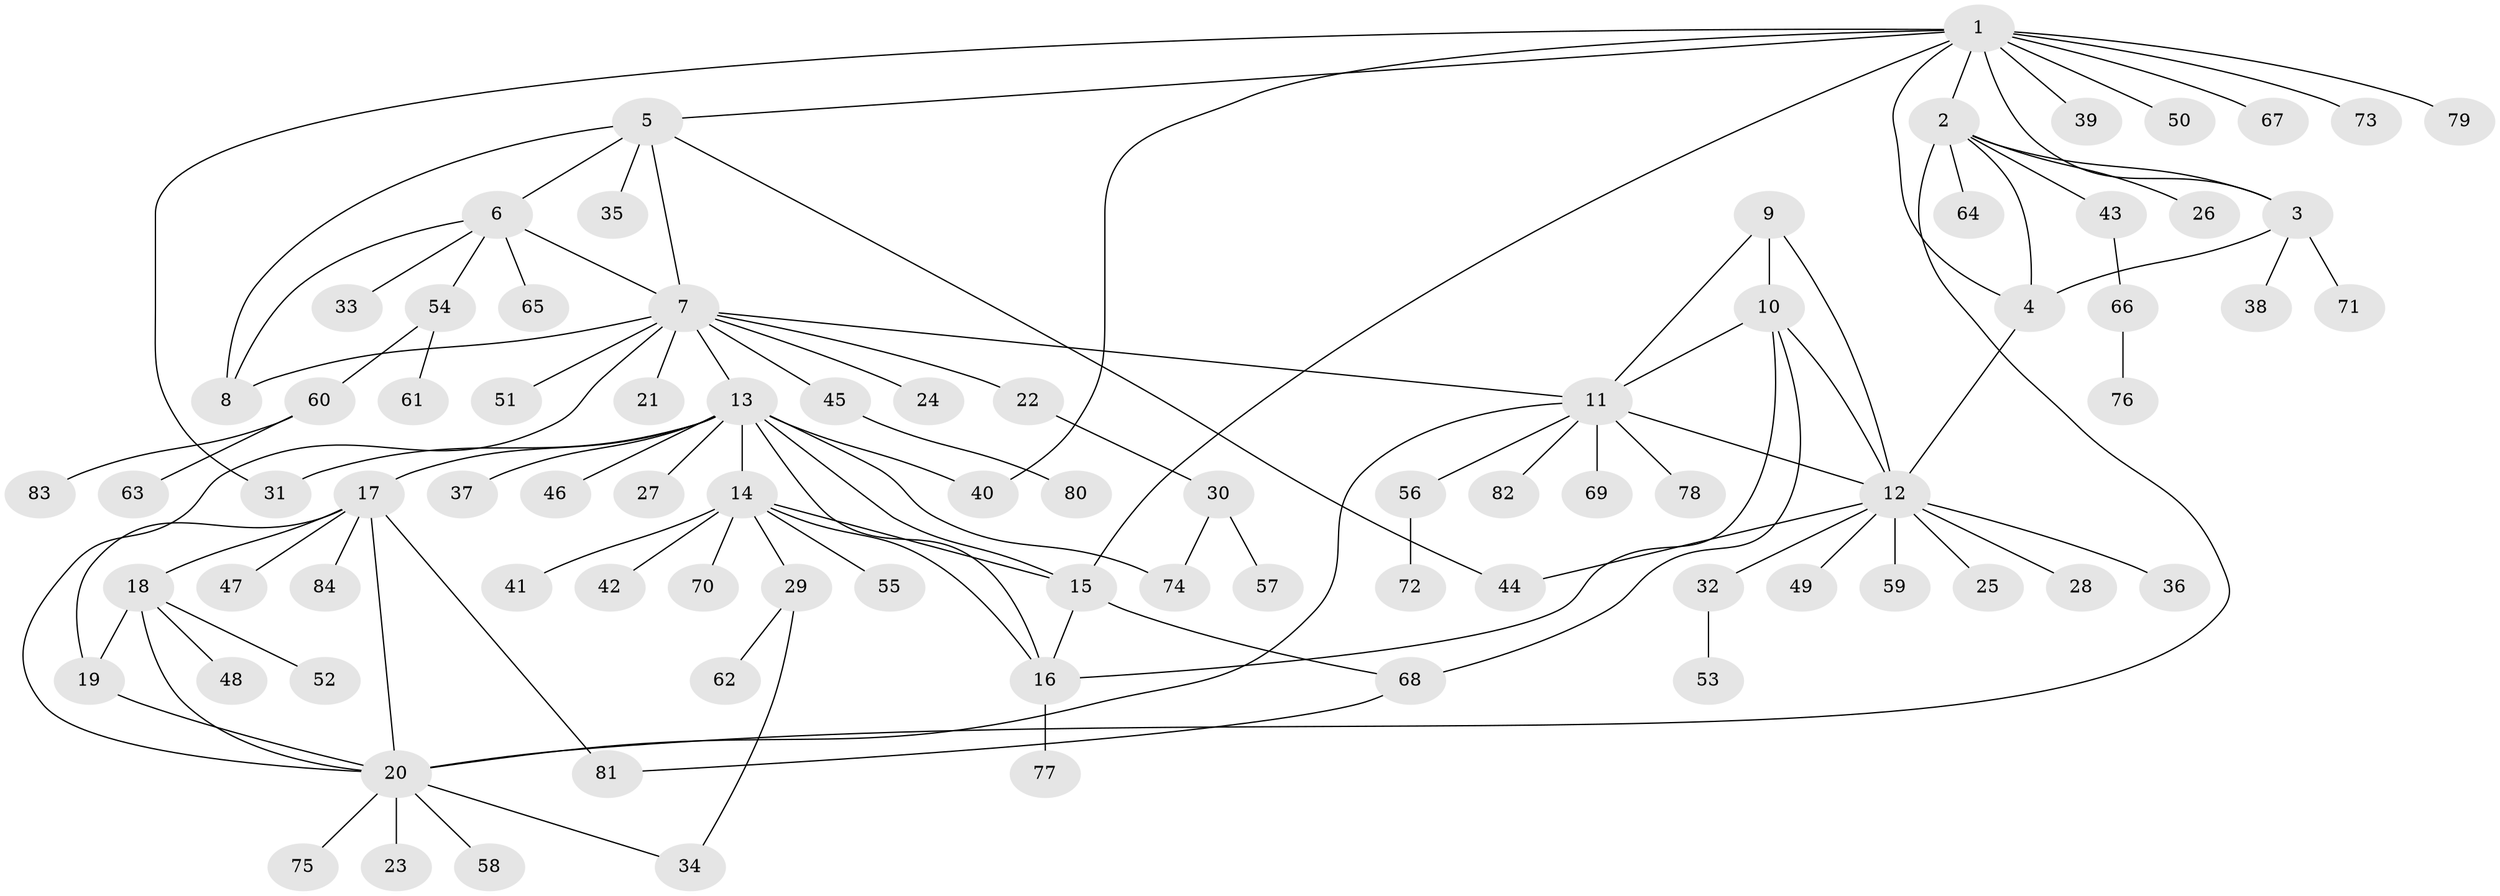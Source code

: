 // Generated by graph-tools (version 1.1) at 2025/50/03/09/25 03:50:27]
// undirected, 84 vertices, 111 edges
graph export_dot {
graph [start="1"]
  node [color=gray90,style=filled];
  1;
  2;
  3;
  4;
  5;
  6;
  7;
  8;
  9;
  10;
  11;
  12;
  13;
  14;
  15;
  16;
  17;
  18;
  19;
  20;
  21;
  22;
  23;
  24;
  25;
  26;
  27;
  28;
  29;
  30;
  31;
  32;
  33;
  34;
  35;
  36;
  37;
  38;
  39;
  40;
  41;
  42;
  43;
  44;
  45;
  46;
  47;
  48;
  49;
  50;
  51;
  52;
  53;
  54;
  55;
  56;
  57;
  58;
  59;
  60;
  61;
  62;
  63;
  64;
  65;
  66;
  67;
  68;
  69;
  70;
  71;
  72;
  73;
  74;
  75;
  76;
  77;
  78;
  79;
  80;
  81;
  82;
  83;
  84;
  1 -- 2;
  1 -- 3;
  1 -- 4;
  1 -- 5;
  1 -- 15;
  1 -- 31;
  1 -- 39;
  1 -- 40;
  1 -- 50;
  1 -- 67;
  1 -- 73;
  1 -- 79;
  2 -- 3;
  2 -- 4;
  2 -- 20;
  2 -- 26;
  2 -- 43;
  2 -- 64;
  3 -- 4;
  3 -- 38;
  3 -- 71;
  4 -- 12;
  5 -- 6;
  5 -- 7;
  5 -- 8;
  5 -- 35;
  5 -- 44;
  6 -- 7;
  6 -- 8;
  6 -- 33;
  6 -- 54;
  6 -- 65;
  7 -- 8;
  7 -- 11;
  7 -- 13;
  7 -- 20;
  7 -- 21;
  7 -- 22;
  7 -- 24;
  7 -- 45;
  7 -- 51;
  9 -- 10;
  9 -- 11;
  9 -- 12;
  10 -- 11;
  10 -- 12;
  10 -- 16;
  10 -- 68;
  11 -- 12;
  11 -- 20;
  11 -- 56;
  11 -- 69;
  11 -- 78;
  11 -- 82;
  12 -- 25;
  12 -- 28;
  12 -- 32;
  12 -- 36;
  12 -- 44;
  12 -- 49;
  12 -- 59;
  13 -- 14;
  13 -- 15;
  13 -- 16;
  13 -- 17;
  13 -- 27;
  13 -- 31;
  13 -- 37;
  13 -- 40;
  13 -- 46;
  13 -- 74;
  14 -- 15;
  14 -- 16;
  14 -- 29;
  14 -- 41;
  14 -- 42;
  14 -- 55;
  14 -- 70;
  15 -- 16;
  15 -- 68;
  16 -- 77;
  17 -- 18;
  17 -- 19;
  17 -- 20;
  17 -- 47;
  17 -- 81;
  17 -- 84;
  18 -- 19;
  18 -- 20;
  18 -- 48;
  18 -- 52;
  19 -- 20;
  20 -- 23;
  20 -- 34;
  20 -- 58;
  20 -- 75;
  22 -- 30;
  29 -- 34;
  29 -- 62;
  30 -- 57;
  30 -- 74;
  32 -- 53;
  43 -- 66;
  45 -- 80;
  54 -- 60;
  54 -- 61;
  56 -- 72;
  60 -- 63;
  60 -- 83;
  66 -- 76;
  68 -- 81;
}
